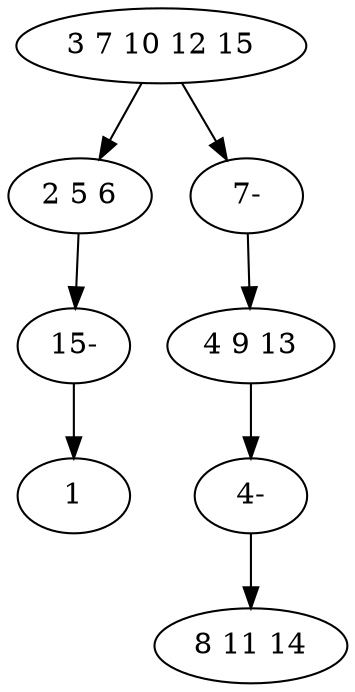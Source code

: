 digraph true_tree {
	"0" -> "1"
	"1" -> "7"
	"0" -> "5"
	"3" -> "6"
	"5" -> "3"
	"6" -> "4"
	"7" -> "2"
	"0" [label="3 7 10 12 15"];
	"1" [label="2 5 6"];
	"2" [label="1"];
	"3" [label="4 9 13"];
	"4" [label="8 11 14"];
	"5" [label="7-"];
	"6" [label="4-"];
	"7" [label="15-"];
}
